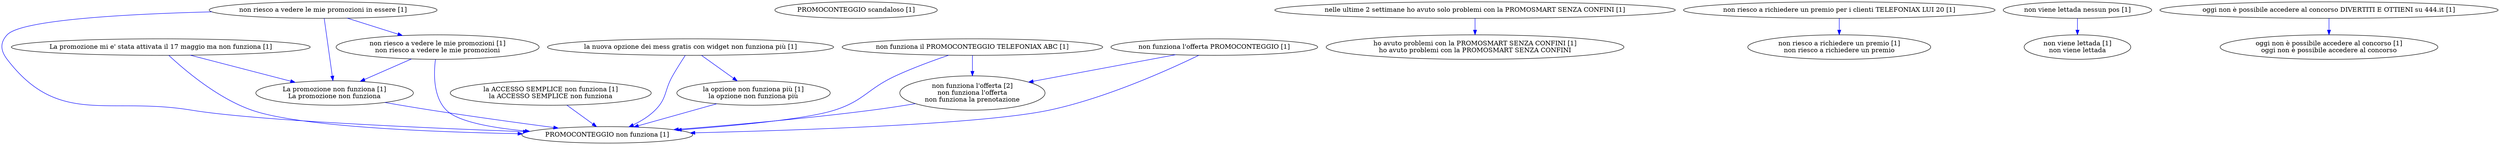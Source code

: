 digraph collapsedGraph {
"non funziona l'offerta [2]\nnon funziona l'offerta\nnon funziona la prenotazione""La promozione non funziona [1]\nLa promozione non funziona""La promozione mi e' stata attivata il 17 maggio ma non funziona [1]""PROMOCONTEGGIO non funziona [1]""PROMOCONTEGGIO scandaloso [1]""la ACCESSO SEMPLICE non funziona [1]\nla ACCESSO SEMPLICE non funziona""la opzione non funziona più [1]\nla opzione non funziona più""la nuova opzione dei mess gratis con widget non funziona più [1]""ho avuto problemi con la PROMOSMART SENZA CONFINI [1]\nho avuto problemi con la PROMOSMART SENZA CONFINI""nelle ultime 2 settimane ho avuto solo problemi con la PROMOSMART SENZA CONFINI [1]""non funziona il PROMOCONTEGGIO TELEFONIAX ABC [1]""non funziona l'offerta PROMOCONTEGGIO [1]""non riesco a richiedere un premio [1]\nnon riesco a richiedere un premio""non riesco a richiedere un premio per i clienti TELEFONIAX LUI 20 [1]""non riesco a vedere le mie promozioni [1]\nnon riesco a vedere le mie promozioni""non riesco a vedere le mie promozioni in essere [1]""non viene lettada [1]\nnon viene lettada""non viene lettada nessun pos [1]""oggi non è possibile accedere al concorso [1]\noggi non è possibile accedere al concorso""oggi non è possibile accedere al concorso DIVERTITI E OTTIENI su 444.it [1]""non funziona l'offerta [2]\nnon funziona l'offerta\nnon funziona la prenotazione" -> "PROMOCONTEGGIO non funziona [1]" [color=blue]
"non funziona il PROMOCONTEGGIO TELEFONIAX ABC [1]" -> "PROMOCONTEGGIO non funziona [1]" [color=blue]
"la opzione non funziona più [1]\nla opzione non funziona più" -> "PROMOCONTEGGIO non funziona [1]" [color=blue]
"non riesco a vedere le mie promozioni [1]\nnon riesco a vedere le mie promozioni" -> "La promozione non funziona [1]\nLa promozione non funziona" [color=blue]
"non funziona il PROMOCONTEGGIO TELEFONIAX ABC [1]" -> "non funziona l'offerta [2]\nnon funziona l'offerta\nnon funziona la prenotazione" [color=blue]
"non funziona l'offerta PROMOCONTEGGIO [1]" -> "PROMOCONTEGGIO non funziona [1]" [color=blue]
"non funziona l'offerta PROMOCONTEGGIO [1]" -> "non funziona l'offerta [2]\nnon funziona l'offerta\nnon funziona la prenotazione" [color=blue]
"La promozione mi e' stata attivata il 17 maggio ma non funziona [1]" -> "PROMOCONTEGGIO non funziona [1]" [color=blue]
"La promozione non funziona [1]\nLa promozione non funziona" -> "PROMOCONTEGGIO non funziona [1]" [color=blue]
"non riesco a vedere le mie promozioni in essere [1]" -> "PROMOCONTEGGIO non funziona [1]" [color=blue]
"la ACCESSO SEMPLICE non funziona [1]\nla ACCESSO SEMPLICE non funziona" -> "PROMOCONTEGGIO non funziona [1]" [color=blue]
"non riesco a vedere le mie promozioni in essere [1]" -> "La promozione non funziona [1]\nLa promozione non funziona" [color=blue]
"non riesco a vedere le mie promozioni [1]\nnon riesco a vedere le mie promozioni" -> "PROMOCONTEGGIO non funziona [1]" [color=blue]
"la nuova opzione dei mess gratis con widget non funziona più [1]" -> "PROMOCONTEGGIO non funziona [1]" [color=blue]
"La promozione mi e' stata attivata il 17 maggio ma non funziona [1]" -> "La promozione non funziona [1]\nLa promozione non funziona" [color=blue]
"la nuova opzione dei mess gratis con widget non funziona più [1]" -> "la opzione non funziona più [1]\nla opzione non funziona più" [color=blue]
"nelle ultime 2 settimane ho avuto solo problemi con la PROMOSMART SENZA CONFINI [1]" -> "ho avuto problemi con la PROMOSMART SENZA CONFINI [1]\nho avuto problemi con la PROMOSMART SENZA CONFINI" [color=blue]
"non riesco a richiedere un premio per i clienti TELEFONIAX LUI 20 [1]" -> "non riesco a richiedere un premio [1]\nnon riesco a richiedere un premio" [color=blue]
"non riesco a vedere le mie promozioni in essere [1]" -> "non riesco a vedere le mie promozioni [1]\nnon riesco a vedere le mie promozioni" [color=blue]
"non viene lettada nessun pos [1]" -> "non viene lettada [1]\nnon viene lettada" [color=blue]
"oggi non è possibile accedere al concorso DIVERTITI E OTTIENI su 444.it [1]" -> "oggi non è possibile accedere al concorso [1]\noggi non è possibile accedere al concorso" [color=blue]
}